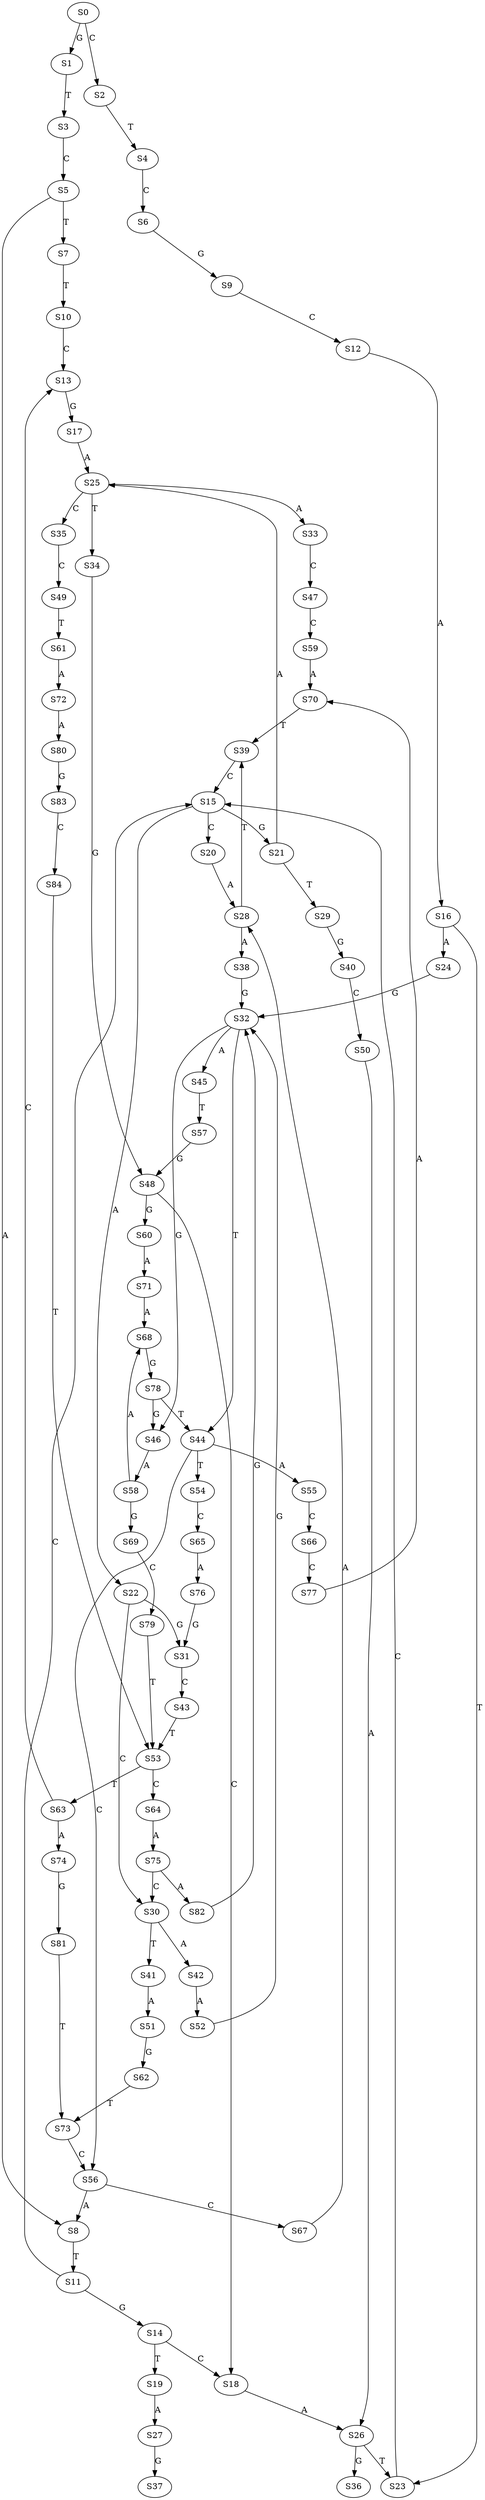 strict digraph  {
	S0 -> S1 [ label = G ];
	S0 -> S2 [ label = C ];
	S1 -> S3 [ label = T ];
	S2 -> S4 [ label = T ];
	S3 -> S5 [ label = C ];
	S4 -> S6 [ label = C ];
	S5 -> S7 [ label = T ];
	S5 -> S8 [ label = A ];
	S6 -> S9 [ label = G ];
	S7 -> S10 [ label = T ];
	S8 -> S11 [ label = T ];
	S9 -> S12 [ label = C ];
	S10 -> S13 [ label = C ];
	S11 -> S14 [ label = G ];
	S11 -> S15 [ label = C ];
	S12 -> S16 [ label = A ];
	S13 -> S17 [ label = G ];
	S14 -> S18 [ label = C ];
	S14 -> S19 [ label = T ];
	S15 -> S20 [ label = C ];
	S15 -> S21 [ label = G ];
	S15 -> S22 [ label = A ];
	S16 -> S23 [ label = T ];
	S16 -> S24 [ label = A ];
	S17 -> S25 [ label = A ];
	S18 -> S26 [ label = A ];
	S19 -> S27 [ label = A ];
	S20 -> S28 [ label = A ];
	S21 -> S25 [ label = A ];
	S21 -> S29 [ label = T ];
	S22 -> S30 [ label = C ];
	S22 -> S31 [ label = G ];
	S23 -> S15 [ label = C ];
	S24 -> S32 [ label = G ];
	S25 -> S33 [ label = A ];
	S25 -> S34 [ label = T ];
	S25 -> S35 [ label = C ];
	S26 -> S36 [ label = G ];
	S26 -> S23 [ label = T ];
	S27 -> S37 [ label = G ];
	S28 -> S38 [ label = A ];
	S28 -> S39 [ label = T ];
	S29 -> S40 [ label = G ];
	S30 -> S41 [ label = T ];
	S30 -> S42 [ label = A ];
	S31 -> S43 [ label = C ];
	S32 -> S44 [ label = T ];
	S32 -> S45 [ label = A ];
	S32 -> S46 [ label = G ];
	S33 -> S47 [ label = C ];
	S34 -> S48 [ label = G ];
	S35 -> S49 [ label = C ];
	S38 -> S32 [ label = G ];
	S39 -> S15 [ label = C ];
	S40 -> S50 [ label = C ];
	S41 -> S51 [ label = A ];
	S42 -> S52 [ label = A ];
	S43 -> S53 [ label = T ];
	S44 -> S54 [ label = T ];
	S44 -> S55 [ label = A ];
	S44 -> S56 [ label = C ];
	S45 -> S57 [ label = T ];
	S46 -> S58 [ label = A ];
	S47 -> S59 [ label = C ];
	S48 -> S18 [ label = C ];
	S48 -> S60 [ label = G ];
	S49 -> S61 [ label = T ];
	S50 -> S26 [ label = A ];
	S51 -> S62 [ label = G ];
	S52 -> S32 [ label = G ];
	S53 -> S63 [ label = T ];
	S53 -> S64 [ label = C ];
	S54 -> S65 [ label = C ];
	S55 -> S66 [ label = C ];
	S56 -> S8 [ label = A ];
	S56 -> S67 [ label = C ];
	S57 -> S48 [ label = G ];
	S58 -> S68 [ label = A ];
	S58 -> S69 [ label = G ];
	S59 -> S70 [ label = A ];
	S60 -> S71 [ label = A ];
	S61 -> S72 [ label = A ];
	S62 -> S73 [ label = T ];
	S63 -> S74 [ label = A ];
	S63 -> S13 [ label = C ];
	S64 -> S75 [ label = A ];
	S65 -> S76 [ label = A ];
	S66 -> S77 [ label = C ];
	S67 -> S28 [ label = A ];
	S68 -> S78 [ label = G ];
	S69 -> S79 [ label = C ];
	S70 -> S39 [ label = T ];
	S71 -> S68 [ label = A ];
	S72 -> S80 [ label = A ];
	S73 -> S56 [ label = C ];
	S74 -> S81 [ label = G ];
	S75 -> S82 [ label = A ];
	S75 -> S30 [ label = C ];
	S76 -> S31 [ label = G ];
	S77 -> S70 [ label = A ];
	S78 -> S44 [ label = T ];
	S78 -> S46 [ label = G ];
	S79 -> S53 [ label = T ];
	S80 -> S83 [ label = G ];
	S81 -> S73 [ label = T ];
	S82 -> S32 [ label = G ];
	S83 -> S84 [ label = C ];
	S84 -> S53 [ label = T ];
}
